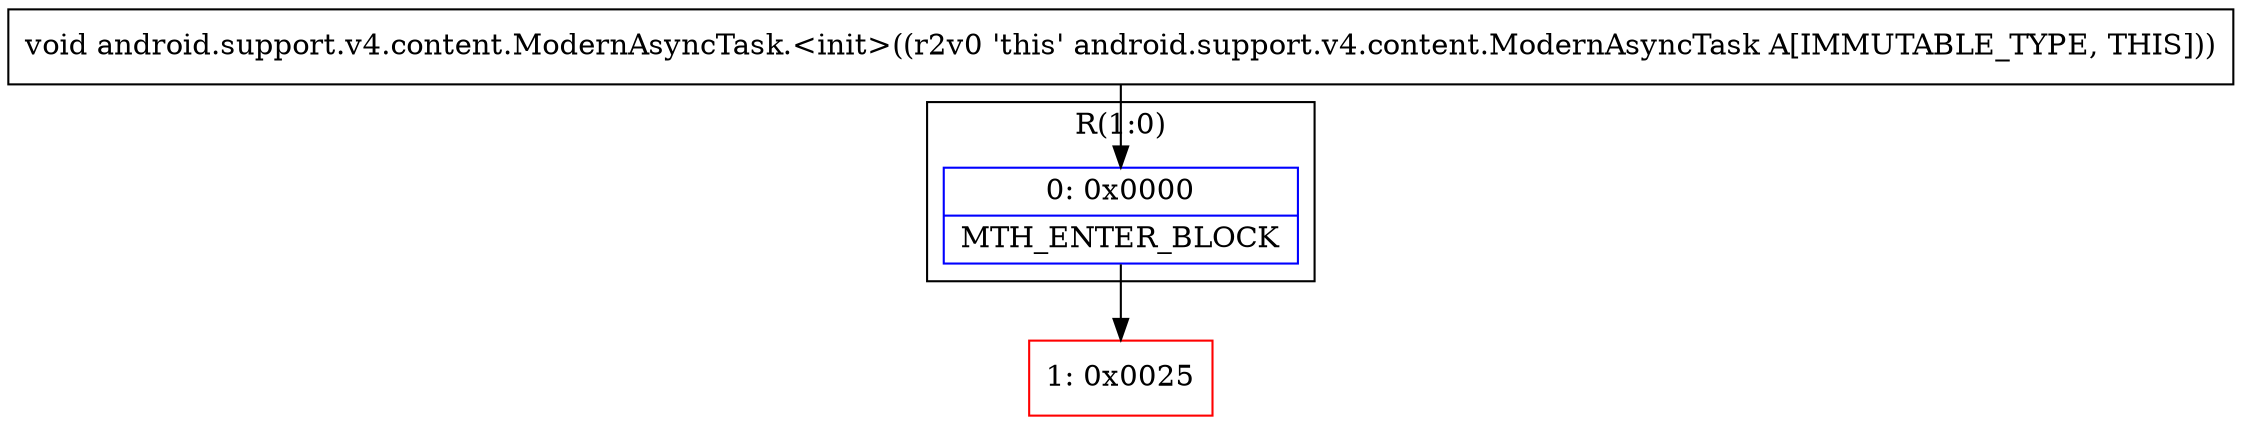 digraph "CFG forandroid.support.v4.content.ModernAsyncTask.\<init\>()V" {
subgraph cluster_Region_178763888 {
label = "R(1:0)";
node [shape=record,color=blue];
Node_0 [shape=record,label="{0\:\ 0x0000|MTH_ENTER_BLOCK\l}"];
}
Node_1 [shape=record,color=red,label="{1\:\ 0x0025}"];
MethodNode[shape=record,label="{void android.support.v4.content.ModernAsyncTask.\<init\>((r2v0 'this' android.support.v4.content.ModernAsyncTask A[IMMUTABLE_TYPE, THIS])) }"];
MethodNode -> Node_0;
Node_0 -> Node_1;
}

